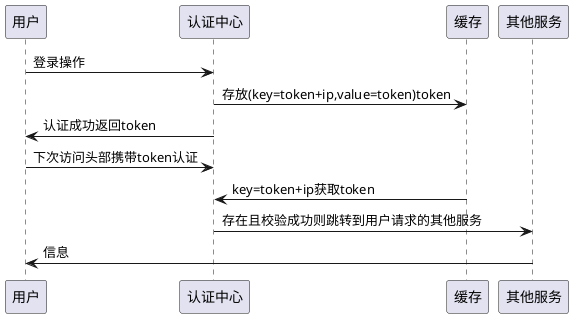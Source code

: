 skinparam defaultFontName AR PL UKai CN

@startuml
用户 -> 认证中心: 登录操作
认证中心 -> 缓存: 存放(key=token+ip,value=token)token

用户 <- 认证中心 : 认证成功返回token
用户 -> 认证中心: 下次访问头部携带token认证
认证中心 <- 缓存: key=token+ip获取token
其他服务 <- 认证中心: 存在且校验成功则跳转到用户请求的其他服务
其他服务 -> 用户: 信息
@enduml
